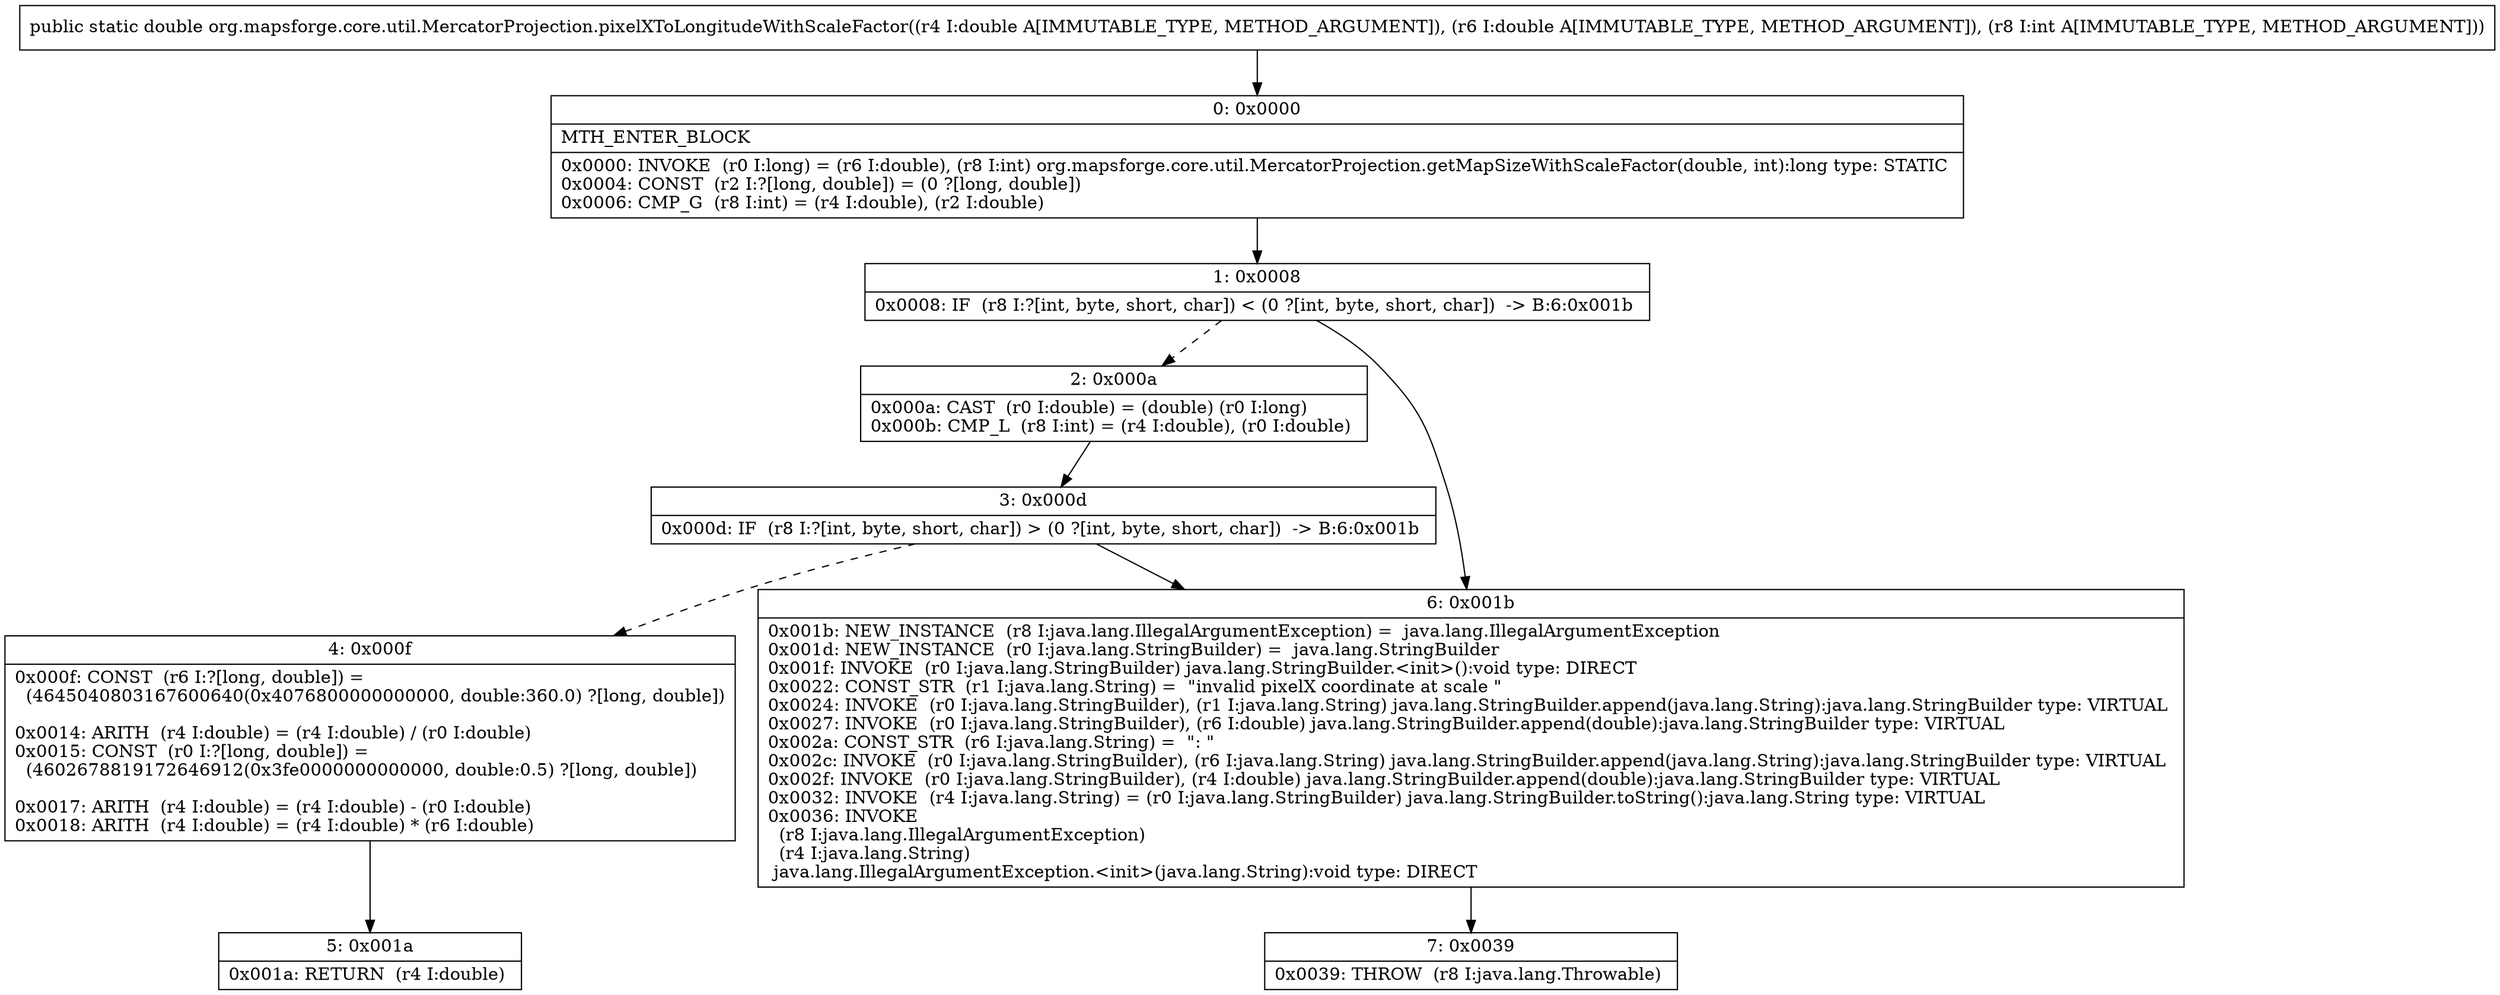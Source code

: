 digraph "CFG fororg.mapsforge.core.util.MercatorProjection.pixelXToLongitudeWithScaleFactor(DDI)D" {
Node_0 [shape=record,label="{0\:\ 0x0000|MTH_ENTER_BLOCK\l|0x0000: INVOKE  (r0 I:long) = (r6 I:double), (r8 I:int) org.mapsforge.core.util.MercatorProjection.getMapSizeWithScaleFactor(double, int):long type: STATIC \l0x0004: CONST  (r2 I:?[long, double]) = (0 ?[long, double]) \l0x0006: CMP_G  (r8 I:int) = (r4 I:double), (r2 I:double) \l}"];
Node_1 [shape=record,label="{1\:\ 0x0008|0x0008: IF  (r8 I:?[int, byte, short, char]) \< (0 ?[int, byte, short, char])  \-\> B:6:0x001b \l}"];
Node_2 [shape=record,label="{2\:\ 0x000a|0x000a: CAST  (r0 I:double) = (double) (r0 I:long) \l0x000b: CMP_L  (r8 I:int) = (r4 I:double), (r0 I:double) \l}"];
Node_3 [shape=record,label="{3\:\ 0x000d|0x000d: IF  (r8 I:?[int, byte, short, char]) \> (0 ?[int, byte, short, char])  \-\> B:6:0x001b \l}"];
Node_4 [shape=record,label="{4\:\ 0x000f|0x000f: CONST  (r6 I:?[long, double]) = \l  (4645040803167600640(0x4076800000000000, double:360.0) ?[long, double])\l \l0x0014: ARITH  (r4 I:double) = (r4 I:double) \/ (r0 I:double) \l0x0015: CONST  (r0 I:?[long, double]) = \l  (4602678819172646912(0x3fe0000000000000, double:0.5) ?[long, double])\l \l0x0017: ARITH  (r4 I:double) = (r4 I:double) \- (r0 I:double) \l0x0018: ARITH  (r4 I:double) = (r4 I:double) * (r6 I:double) \l}"];
Node_5 [shape=record,label="{5\:\ 0x001a|0x001a: RETURN  (r4 I:double) \l}"];
Node_6 [shape=record,label="{6\:\ 0x001b|0x001b: NEW_INSTANCE  (r8 I:java.lang.IllegalArgumentException) =  java.lang.IllegalArgumentException \l0x001d: NEW_INSTANCE  (r0 I:java.lang.StringBuilder) =  java.lang.StringBuilder \l0x001f: INVOKE  (r0 I:java.lang.StringBuilder) java.lang.StringBuilder.\<init\>():void type: DIRECT \l0x0022: CONST_STR  (r1 I:java.lang.String) =  \"invalid pixelX coordinate at scale \" \l0x0024: INVOKE  (r0 I:java.lang.StringBuilder), (r1 I:java.lang.String) java.lang.StringBuilder.append(java.lang.String):java.lang.StringBuilder type: VIRTUAL \l0x0027: INVOKE  (r0 I:java.lang.StringBuilder), (r6 I:double) java.lang.StringBuilder.append(double):java.lang.StringBuilder type: VIRTUAL \l0x002a: CONST_STR  (r6 I:java.lang.String) =  \": \" \l0x002c: INVOKE  (r0 I:java.lang.StringBuilder), (r6 I:java.lang.String) java.lang.StringBuilder.append(java.lang.String):java.lang.StringBuilder type: VIRTUAL \l0x002f: INVOKE  (r0 I:java.lang.StringBuilder), (r4 I:double) java.lang.StringBuilder.append(double):java.lang.StringBuilder type: VIRTUAL \l0x0032: INVOKE  (r4 I:java.lang.String) = (r0 I:java.lang.StringBuilder) java.lang.StringBuilder.toString():java.lang.String type: VIRTUAL \l0x0036: INVOKE  \l  (r8 I:java.lang.IllegalArgumentException)\l  (r4 I:java.lang.String)\l java.lang.IllegalArgumentException.\<init\>(java.lang.String):void type: DIRECT \l}"];
Node_7 [shape=record,label="{7\:\ 0x0039|0x0039: THROW  (r8 I:java.lang.Throwable) \l}"];
MethodNode[shape=record,label="{public static double org.mapsforge.core.util.MercatorProjection.pixelXToLongitudeWithScaleFactor((r4 I:double A[IMMUTABLE_TYPE, METHOD_ARGUMENT]), (r6 I:double A[IMMUTABLE_TYPE, METHOD_ARGUMENT]), (r8 I:int A[IMMUTABLE_TYPE, METHOD_ARGUMENT])) }"];
MethodNode -> Node_0;
Node_0 -> Node_1;
Node_1 -> Node_2[style=dashed];
Node_1 -> Node_6;
Node_2 -> Node_3;
Node_3 -> Node_4[style=dashed];
Node_3 -> Node_6;
Node_4 -> Node_5;
Node_6 -> Node_7;
}

